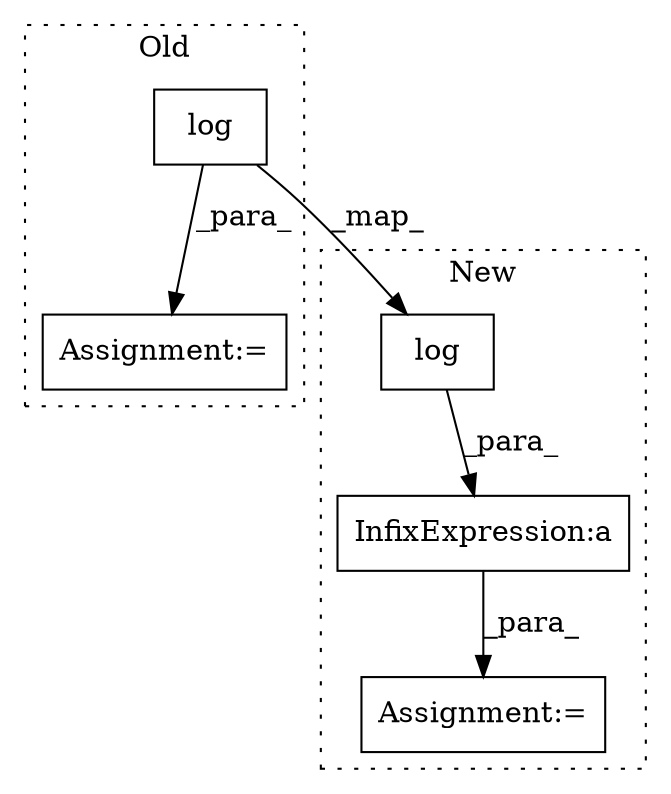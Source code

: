 digraph G {
subgraph cluster0 {
1 [label="log" a="32" s="4931,4943" l="4,1" shape="box"];
5 [label="Assignment:=" a="7" s="4923" l="2" shape="box"];
label = "Old";
style="dotted";
}
subgraph cluster1 {
2 [label="log" a="32" s="3472,3484" l="4,1" shape="box"];
3 [label="Assignment:=" a="7" s="4196" l="16" shape="box"];
4 [label="InfixExpression:a" a="27" s="4214" l="3" shape="box"];
label = "New";
style="dotted";
}
1 -> 5 [label="_para_"];
1 -> 2 [label="_map_"];
2 -> 4 [label="_para_"];
4 -> 3 [label="_para_"];
}